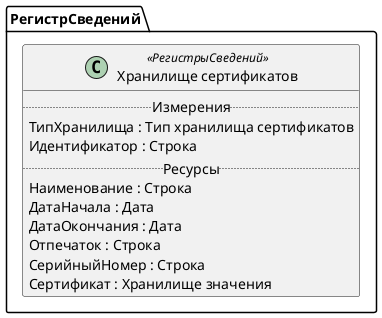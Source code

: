 ﻿@startuml ХранилищеСертификатов
'!include templates.wsd
'..\include templates.wsd
class РегистрСведений.ХранилищеСертификатов as "Хранилище сертификатов" <<РегистрыСведений>>
{
..Измерения..
ТипХранилища : Тип хранилища сертификатов
Идентификатор : Строка
..Ресурсы..
Наименование : Строка
ДатаНачала : Дата
ДатаОкончания : Дата
Отпечаток : Строка
СерийныйНомер : Строка
Сертификат : Хранилище значения
}
@enduml
